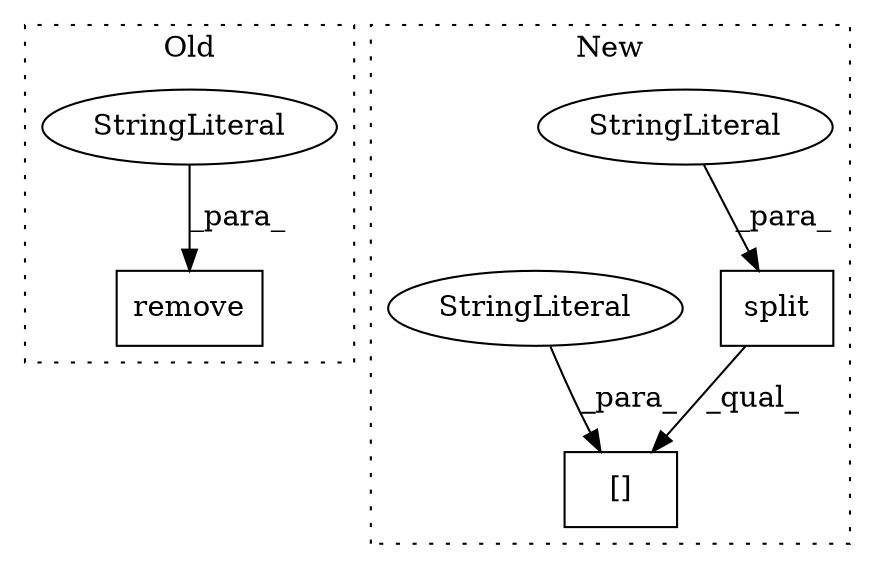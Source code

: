 digraph G {
subgraph cluster0 {
1 [label="remove" a="32" s="855,877" l="7,1" shape="box"];
5 [label="StringLiteral" a="45" s="862" l="15" shape="ellipse"];
label = "Old";
style="dotted";
}
subgraph cluster1 {
2 [label="split" a="32" s="776,786" l="6,1" shape="box"];
3 [label="[]" a="2" s="769,806" l="19,1" shape="box"];
4 [label="StringLiteral" a="45" s="782" l="4" shape="ellipse"];
6 [label="StringLiteral" a="45" s="788" l="18" shape="ellipse"];
label = "New";
style="dotted";
}
2 -> 3 [label="_qual_"];
4 -> 2 [label="_para_"];
5 -> 1 [label="_para_"];
6 -> 3 [label="_para_"];
}
